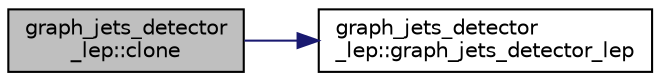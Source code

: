 digraph "graph_jets_detector_lep::clone"
{
 // INTERACTIVE_SVG=YES
 // LATEX_PDF_SIZE
  edge [fontname="Helvetica",fontsize="10",labelfontname="Helvetica",labelfontsize="10"];
  node [fontname="Helvetica",fontsize="10",shape=record];
  rankdir="LR";
  Node1 [label="graph_jets_detector\l_lep::clone",height=0.2,width=0.4,color="black", fillcolor="grey75", style="filled", fontcolor="black",tooltip=" "];
  Node1 -> Node2 [color="midnightblue",fontsize="10",style="solid",fontname="Helvetica"];
  Node2 [label="graph_jets_detector\l_lep::graph_jets_detector_lep",height=0.2,width=0.4,color="black", fillcolor="white", style="filled",URL="$classgraph__jets__detector__lep.html#a4b2ffb36f8f3386c33b6c086e722f2a6",tooltip=" "];
}
